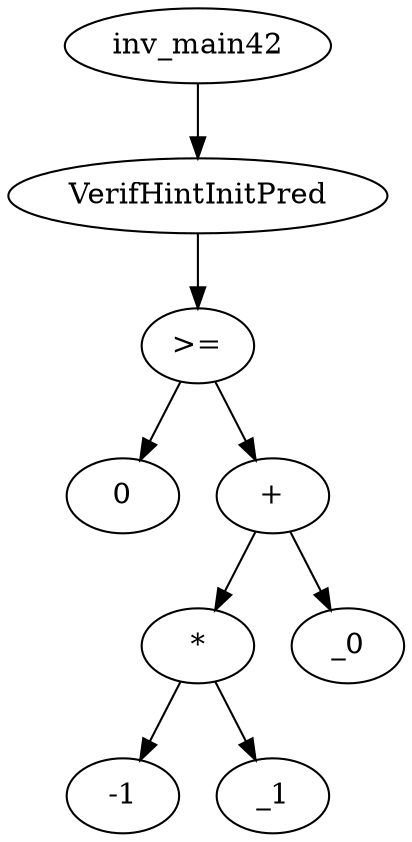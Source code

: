 digraph dag {
0 [label="inv_main42"];
1 [label="VerifHintInitPred"];
2 [label=">="];
3 [label="0"];
4 [label="+"];
5 [label="*"];
6 [label="-1"];
7 [label="_1"];
8 [label="_0"];
0->1
1->2
2->4
2 -> 3
4->5
4 -> 8
5->7
5 -> 6
}
